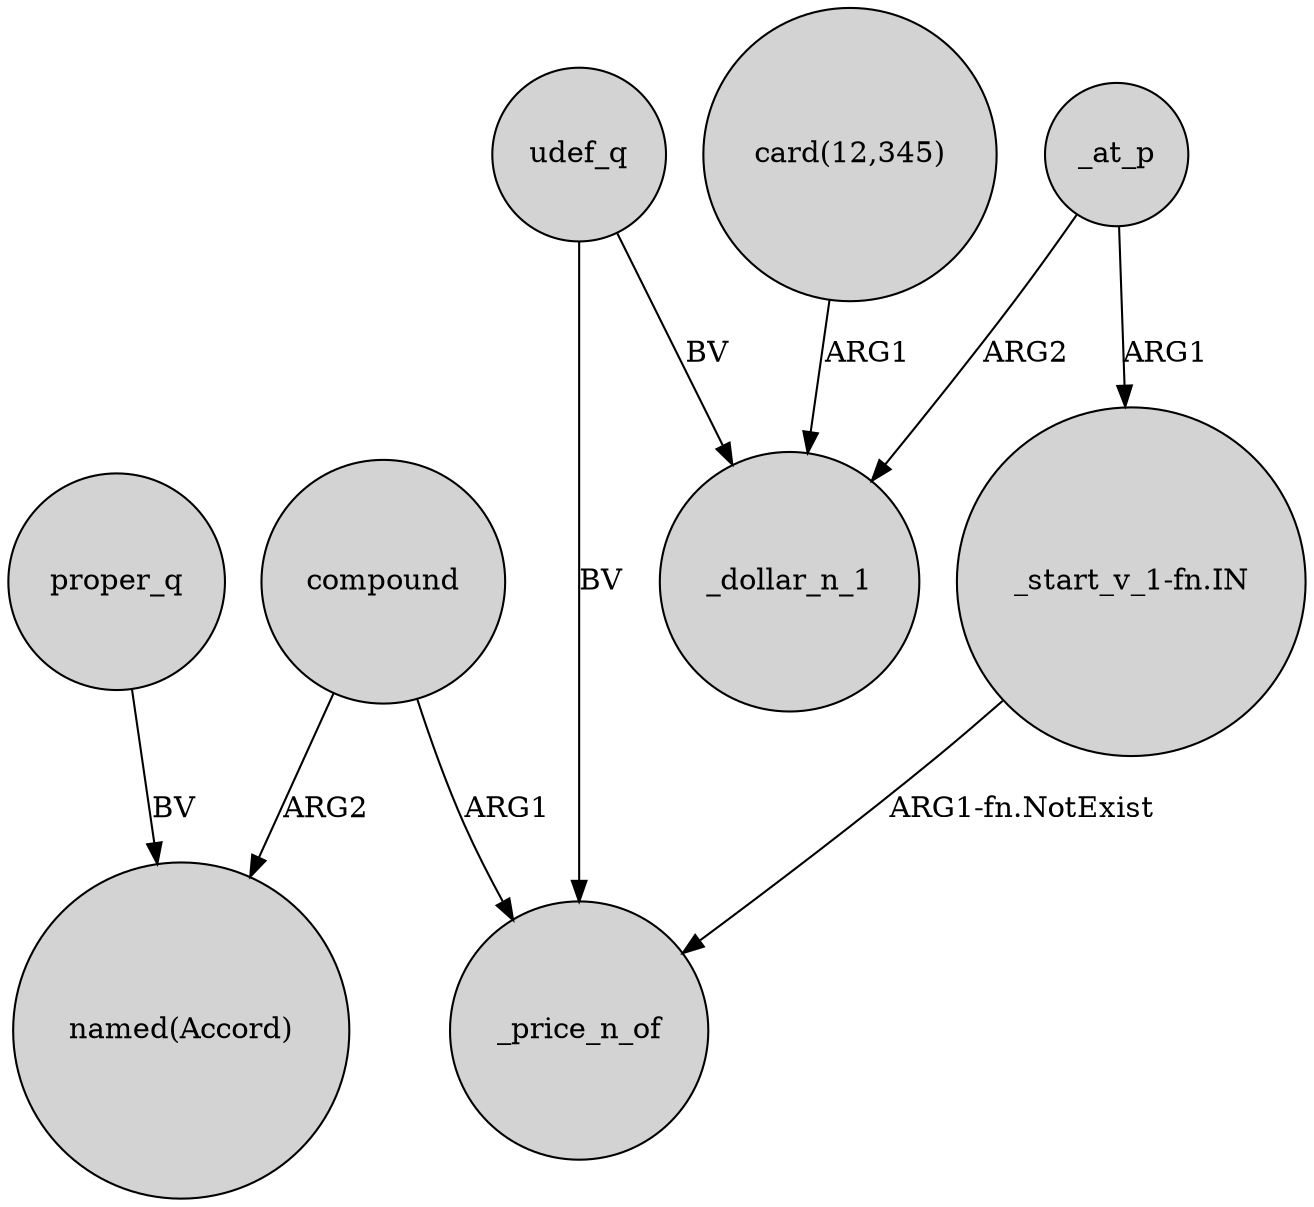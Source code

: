 digraph {
	node [shape=circle style=filled]
	compound -> "named(Accord)" [label=ARG2]
	proper_q -> "named(Accord)" [label=BV]
	_at_p -> "_start_v_1-fn.IN" [label=ARG1]
	_at_p -> _dollar_n_1 [label=ARG2]
	udef_q -> _price_n_of [label=BV]
	"_start_v_1-fn.IN" -> _price_n_of [label="ARG1-fn.NotExist"]
	compound -> _price_n_of [label=ARG1]
	"card(12,345)" -> _dollar_n_1 [label=ARG1]
	udef_q -> _dollar_n_1 [label=BV]
}
